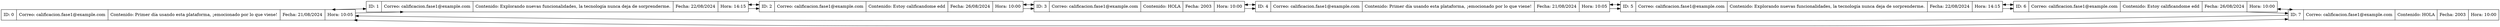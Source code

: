 digraph G {
rankdir=LR;
node [shape=record];
node0 [label="{ ID: 0 | Correo: calificacion.fase1@example.com | Contenido: Primer día usando esta plataforma, ¡emocionado por lo que viene! | Fecha: 21/08/2024 | Hora: 10:05 }"];
node1 [label="{ ID: 1 | Correo: calificacion.fase1@example.com | Contenido: Explorando nuevas funcionalidades, la tecnología nunca deja de sorprenderme. | Fecha: 22/08/2024 | Hora: 14:15 }"];
node2 [label="{ ID: 2 | Correo: calificacion.fase1@example.com | Contenido: Estoy calificandome edd | Fecha: 26/08/2024 | Hora: 10:00 }"];
node3 [label="{ ID: 3 | Correo: calificacion.fase1@example.com | Contenido: HOLA | Fecha: 2003 | Hora: 10:00 }"];
node4 [label="{ ID: 4 | Correo: calificacion.fase1@example.com | Contenido: Primer día usando esta plataforma, ¡emocionado por lo que viene! | Fecha: 21/08/2024 | Hora: 10:05 }"];
node5 [label="{ ID: 5 | Correo: calificacion.fase1@example.com | Contenido: Explorando nuevas funcionalidades, la tecnología nunca deja de sorprenderme. | Fecha: 22/08/2024 | Hora: 14:15 }"];
node6 [label="{ ID: 6 | Correo: calificacion.fase1@example.com | Contenido: Estoy calificandome edd | Fecha: 26/08/2024 | Hora: 10:00 }"];
node7 [label="{ ID: 7 | Correo: calificacion.fase1@example.com | Contenido: HOLA | Fecha: 2003 | Hora: 10:00 }"];
node0 -> node1;
node1 -> node0 [dir=both];
node1 -> node2;
node2 -> node1 [dir=both];
node2 -> node3;
node3 -> node2 [dir=both];
node3 -> node4;
node4 -> node3 [dir=both];
node4 -> node5;
node5 -> node4 [dir=both];
node5 -> node6;
node6 -> node5 [dir=both];
node6 -> node7;
node7 -> node6 [dir=both];
node7 -> node0;
node0 -> node7 [dir=both];
}
